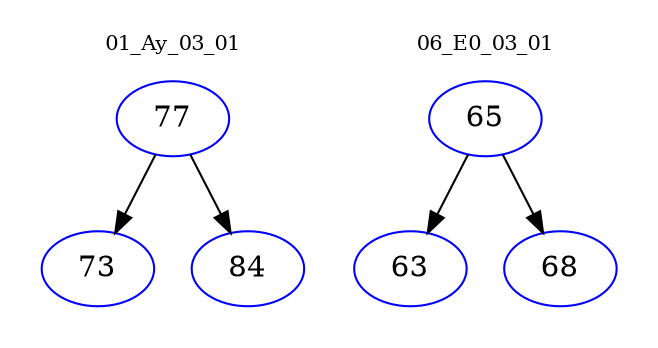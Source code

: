digraph{
subgraph cluster_0 {
color = white
label = "01_Ay_03_01";
fontsize=10;
T0_77 [label="77", color="blue"]
T0_77 -> T0_73 [color="black"]
T0_73 [label="73", color="blue"]
T0_77 -> T0_84 [color="black"]
T0_84 [label="84", color="blue"]
}
subgraph cluster_1 {
color = white
label = "06_E0_03_01";
fontsize=10;
T1_65 [label="65", color="blue"]
T1_65 -> T1_63 [color="black"]
T1_63 [label="63", color="blue"]
T1_65 -> T1_68 [color="black"]
T1_68 [label="68", color="blue"]
}
}
